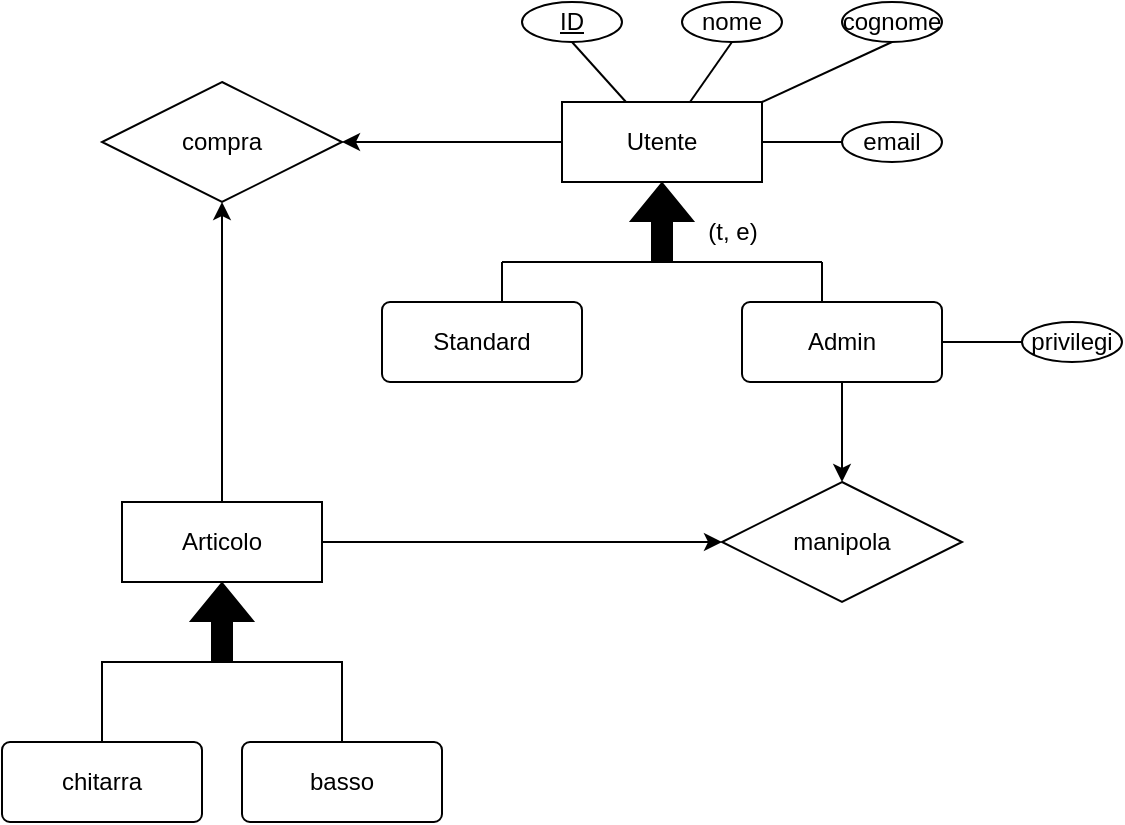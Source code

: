 <mxfile version="21.1.1" type="github">
  <diagram id="R2lEEEUBdFMjLlhIrx00" name="Page-1">
    <mxGraphModel dx="816" dy="578" grid="1" gridSize="10" guides="1" tooltips="1" connect="1" arrows="1" fold="1" page="1" pageScale="1" pageWidth="850" pageHeight="1100" math="0" shadow="0" extFonts="Permanent Marker^https://fonts.googleapis.com/css?family=Permanent+Marker">
      <root>
        <mxCell id="0" />
        <mxCell id="1" parent="0" />
        <mxCell id="Ve3hIB13PzrFUl8U88pT-15" value="" style="edgeStyle=orthogonalEdgeStyle;rounded=0;orthogonalLoop=1;jettySize=auto;html=1;" edge="1" parent="1" source="Ve3hIB13PzrFUl8U88pT-1" target="Ve3hIB13PzrFUl8U88pT-13">
          <mxGeometry relative="1" as="geometry" />
        </mxCell>
        <mxCell id="Ve3hIB13PzrFUl8U88pT-1" value="Utente" style="whiteSpace=wrap;html=1;align=center;" vertex="1" parent="1">
          <mxGeometry x="430" y="200" width="100" height="40" as="geometry" />
        </mxCell>
        <mxCell id="Ve3hIB13PzrFUl8U88pT-2" value="Standard" style="rounded=1;arcSize=10;whiteSpace=wrap;html=1;align=center;" vertex="1" parent="1">
          <mxGeometry x="340" y="300" width="100" height="40" as="geometry" />
        </mxCell>
        <mxCell id="Ve3hIB13PzrFUl8U88pT-20" value="" style="edgeStyle=orthogonalEdgeStyle;rounded=0;orthogonalLoop=1;jettySize=auto;html=1;" edge="1" parent="1" source="Ve3hIB13PzrFUl8U88pT-3" target="Ve3hIB13PzrFUl8U88pT-19">
          <mxGeometry relative="1" as="geometry" />
        </mxCell>
        <mxCell id="Ve3hIB13PzrFUl8U88pT-3" value="Admin" style="rounded=1;arcSize=10;whiteSpace=wrap;html=1;align=center;" vertex="1" parent="1">
          <mxGeometry x="520" y="300" width="100" height="40" as="geometry" />
        </mxCell>
        <mxCell id="Ve3hIB13PzrFUl8U88pT-8" value="" style="endArrow=none;html=1;rounded=0;" edge="1" parent="1">
          <mxGeometry relative="1" as="geometry">
            <mxPoint x="400" y="280" as="sourcePoint" />
            <mxPoint x="560" y="280" as="targetPoint" />
          </mxGeometry>
        </mxCell>
        <mxCell id="Ve3hIB13PzrFUl8U88pT-9" value="" style="endArrow=none;html=1;rounded=0;" edge="1" parent="1">
          <mxGeometry relative="1" as="geometry">
            <mxPoint x="400" y="300" as="sourcePoint" />
            <mxPoint x="400" y="280" as="targetPoint" />
          </mxGeometry>
        </mxCell>
        <mxCell id="Ve3hIB13PzrFUl8U88pT-10" value="" style="endArrow=none;html=1;rounded=0;" edge="1" parent="1">
          <mxGeometry relative="1" as="geometry">
            <mxPoint x="560" y="300" as="sourcePoint" />
            <mxPoint x="560" y="280" as="targetPoint" />
            <Array as="points">
              <mxPoint x="560" y="300" />
            </Array>
          </mxGeometry>
        </mxCell>
        <mxCell id="Ve3hIB13PzrFUl8U88pT-11" value="" style="shape=flexArrow;endArrow=classic;html=1;rounded=0;entryX=0.5;entryY=1;entryDx=0;entryDy=0;strokeColor=#000000;fillColor=#000000;" edge="1" parent="1" target="Ve3hIB13PzrFUl8U88pT-1">
          <mxGeometry width="50" height="50" relative="1" as="geometry">
            <mxPoint x="480" y="280" as="sourcePoint" />
            <mxPoint x="530" y="230" as="targetPoint" />
          </mxGeometry>
        </mxCell>
        <mxCell id="Ve3hIB13PzrFUl8U88pT-12" value="(t, e)" style="text;html=1;align=center;verticalAlign=middle;resizable=0;points=[];autosize=1;strokeColor=none;fillColor=none;" vertex="1" parent="1">
          <mxGeometry x="490" y="250" width="50" height="30" as="geometry" />
        </mxCell>
        <mxCell id="Ve3hIB13PzrFUl8U88pT-13" value="compra" style="shape=rhombus;perimeter=rhombusPerimeter;whiteSpace=wrap;html=1;align=center;" vertex="1" parent="1">
          <mxGeometry x="200" y="190" width="120" height="60" as="geometry" />
        </mxCell>
        <mxCell id="Ve3hIB13PzrFUl8U88pT-30" value="" style="edgeStyle=orthogonalEdgeStyle;rounded=0;orthogonalLoop=1;jettySize=auto;html=1;entryX=0.5;entryY=1;entryDx=0;entryDy=0;" edge="1" parent="1" source="Ve3hIB13PzrFUl8U88pT-16" target="Ve3hIB13PzrFUl8U88pT-13">
          <mxGeometry relative="1" as="geometry">
            <mxPoint x="260" y="330" as="targetPoint" />
          </mxGeometry>
        </mxCell>
        <mxCell id="Ve3hIB13PzrFUl8U88pT-16" value="Articolo" style="whiteSpace=wrap;html=1;align=center;" vertex="1" parent="1">
          <mxGeometry x="210" y="400" width="100" height="40" as="geometry" />
        </mxCell>
        <mxCell id="Ve3hIB13PzrFUl8U88pT-23" value="" style="edgeStyle=orthogonalEdgeStyle;rounded=0;orthogonalLoop=1;jettySize=auto;html=1;exitX=1;exitY=0.5;exitDx=0;exitDy=0;entryX=0;entryY=0.5;entryDx=0;entryDy=0;" edge="1" parent="1" source="Ve3hIB13PzrFUl8U88pT-16" target="Ve3hIB13PzrFUl8U88pT-19">
          <mxGeometry relative="1" as="geometry">
            <mxPoint x="500" y="450" as="targetPoint" />
          </mxGeometry>
        </mxCell>
        <mxCell id="Ve3hIB13PzrFUl8U88pT-19" value="manipola" style="shape=rhombus;perimeter=rhombusPerimeter;whiteSpace=wrap;html=1;align=center;" vertex="1" parent="1">
          <mxGeometry x="510" y="390" width="120" height="60" as="geometry" />
        </mxCell>
        <mxCell id="Ve3hIB13PzrFUl8U88pT-24" value="" style="shape=flexArrow;endArrow=classic;html=1;rounded=0;fillColor=#000000;" edge="1" parent="1">
          <mxGeometry width="50" height="50" relative="1" as="geometry">
            <mxPoint x="260" y="480" as="sourcePoint" />
            <mxPoint x="260" y="440" as="targetPoint" />
          </mxGeometry>
        </mxCell>
        <mxCell id="Ve3hIB13PzrFUl8U88pT-27" value="" style="edgeStyle=orthogonalEdgeStyle;rounded=0;orthogonalLoop=1;jettySize=auto;html=1;" edge="1" parent="1" source="Ve3hIB13PzrFUl8U88pT-25" target="Ve3hIB13PzrFUl8U88pT-16">
          <mxGeometry relative="1" as="geometry" />
        </mxCell>
        <mxCell id="Ve3hIB13PzrFUl8U88pT-25" value="chitarra" style="rounded=1;arcSize=10;whiteSpace=wrap;html=1;align=center;" vertex="1" parent="1">
          <mxGeometry x="150" y="520" width="100" height="40" as="geometry" />
        </mxCell>
        <mxCell id="Ve3hIB13PzrFUl8U88pT-28" value="" style="edgeStyle=orthogonalEdgeStyle;rounded=0;orthogonalLoop=1;jettySize=auto;html=1;" edge="1" parent="1" source="Ve3hIB13PzrFUl8U88pT-26" target="Ve3hIB13PzrFUl8U88pT-16">
          <mxGeometry relative="1" as="geometry" />
        </mxCell>
        <mxCell id="Ve3hIB13PzrFUl8U88pT-26" value="basso" style="rounded=1;arcSize=10;whiteSpace=wrap;html=1;align=center;" vertex="1" parent="1">
          <mxGeometry x="270" y="520" width="100" height="40" as="geometry" />
        </mxCell>
        <mxCell id="Ve3hIB13PzrFUl8U88pT-31" value="ID" style="ellipse;whiteSpace=wrap;html=1;align=center;fontStyle=4;" vertex="1" parent="1">
          <mxGeometry x="410" y="150" width="50" height="20" as="geometry" />
        </mxCell>
        <mxCell id="Ve3hIB13PzrFUl8U88pT-32" value="nome" style="ellipse;whiteSpace=wrap;html=1;align=center;" vertex="1" parent="1">
          <mxGeometry x="490" y="150" width="50" height="20" as="geometry" />
        </mxCell>
        <mxCell id="Ve3hIB13PzrFUl8U88pT-33" value="cognome" style="ellipse;whiteSpace=wrap;html=1;align=center;" vertex="1" parent="1">
          <mxGeometry x="570" y="150" width="50" height="20" as="geometry" />
        </mxCell>
        <mxCell id="Ve3hIB13PzrFUl8U88pT-34" value="email" style="ellipse;whiteSpace=wrap;html=1;align=center;" vertex="1" parent="1">
          <mxGeometry x="570" y="210" width="50" height="20" as="geometry" />
        </mxCell>
        <mxCell id="Ve3hIB13PzrFUl8U88pT-36" value="" style="endArrow=none;html=1;rounded=0;exitX=0.5;exitY=1;exitDx=0;exitDy=0;" edge="1" parent="1" source="Ve3hIB13PzrFUl8U88pT-31" target="Ve3hIB13PzrFUl8U88pT-1">
          <mxGeometry relative="1" as="geometry">
            <mxPoint x="370" y="250" as="sourcePoint" />
            <mxPoint x="530" y="250" as="targetPoint" />
          </mxGeometry>
        </mxCell>
        <mxCell id="Ve3hIB13PzrFUl8U88pT-37" value="" style="endArrow=none;html=1;rounded=0;exitX=0.5;exitY=1;exitDx=0;exitDy=0;" edge="1" parent="1" source="Ve3hIB13PzrFUl8U88pT-32" target="Ve3hIB13PzrFUl8U88pT-1">
          <mxGeometry relative="1" as="geometry">
            <mxPoint x="520" y="180" as="sourcePoint" />
            <mxPoint x="525" y="209" as="targetPoint" />
          </mxGeometry>
        </mxCell>
        <mxCell id="Ve3hIB13PzrFUl8U88pT-38" value="" style="endArrow=none;html=1;rounded=0;exitX=0.5;exitY=1;exitDx=0;exitDy=0;entryX=1;entryY=0;entryDx=0;entryDy=0;" edge="1" parent="1" source="Ve3hIB13PzrFUl8U88pT-33" target="Ve3hIB13PzrFUl8U88pT-1">
          <mxGeometry relative="1" as="geometry">
            <mxPoint x="570" y="180" as="sourcePoint" />
            <mxPoint x="575" y="209" as="targetPoint" />
          </mxGeometry>
        </mxCell>
        <mxCell id="Ve3hIB13PzrFUl8U88pT-39" value="" style="endArrow=none;html=1;rounded=0;exitX=0;exitY=0.5;exitDx=0;exitDy=0;entryX=1;entryY=0.5;entryDx=0;entryDy=0;" edge="1" parent="1" source="Ve3hIB13PzrFUl8U88pT-34" target="Ve3hIB13PzrFUl8U88pT-1">
          <mxGeometry relative="1" as="geometry">
            <mxPoint x="550" y="220" as="sourcePoint" />
            <mxPoint x="555" y="249" as="targetPoint" />
          </mxGeometry>
        </mxCell>
        <mxCell id="Ve3hIB13PzrFUl8U88pT-42" value="privilegi" style="ellipse;whiteSpace=wrap;html=1;align=center;" vertex="1" parent="1">
          <mxGeometry x="660" y="310" width="50" height="20" as="geometry" />
        </mxCell>
        <mxCell id="Ve3hIB13PzrFUl8U88pT-45" value="" style="endArrow=none;html=1;rounded=0;entryX=0;entryY=0.5;entryDx=0;entryDy=0;exitX=1;exitY=0.5;exitDx=0;exitDy=0;" edge="1" parent="1" source="Ve3hIB13PzrFUl8U88pT-3" target="Ve3hIB13PzrFUl8U88pT-42">
          <mxGeometry relative="1" as="geometry">
            <mxPoint x="430" y="320" as="sourcePoint" />
            <mxPoint x="590" y="320" as="targetPoint" />
          </mxGeometry>
        </mxCell>
      </root>
    </mxGraphModel>
  </diagram>
</mxfile>

